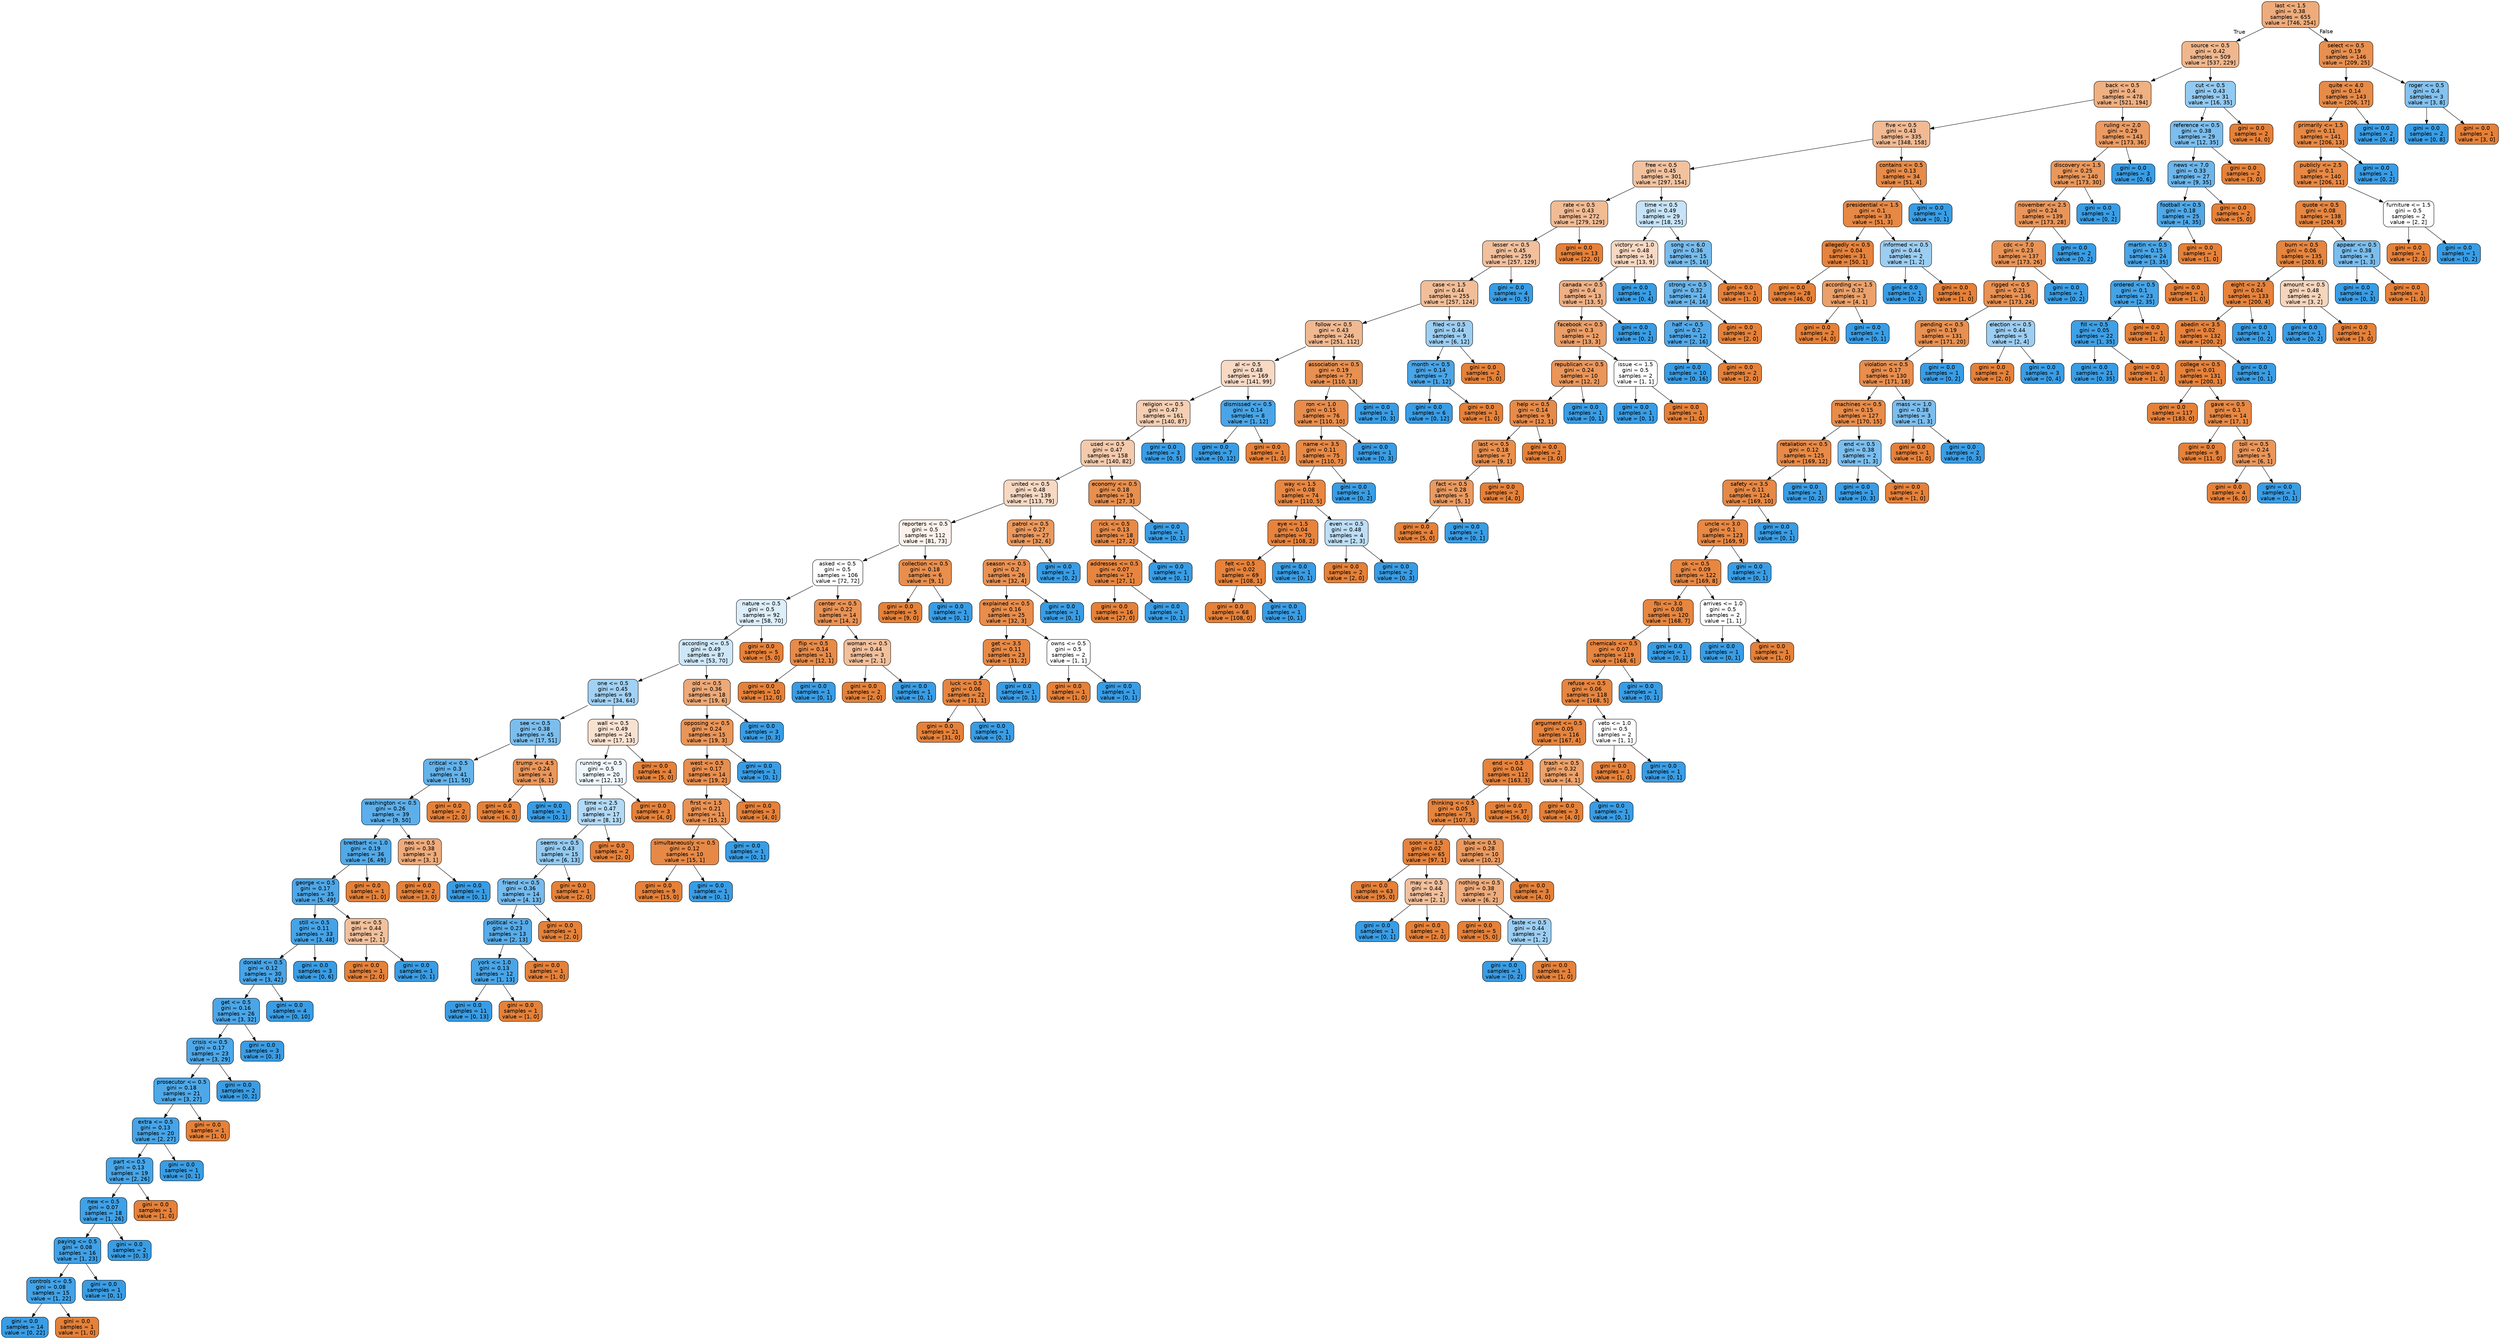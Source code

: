 digraph Tree {
node [shape=box, style="filled, rounded", color="black", fontname=helvetica] ;
edge [fontname=helvetica] ;
0 [label="last <= 1.5\ngini = 0.38\nsamples = 655\nvalue = [746, 254]", fillcolor="#e58139a8"] ;
1 [label="source <= 0.5\ngini = 0.42\nsamples = 509\nvalue = [537, 229]", fillcolor="#e5813992"] ;
0 -> 1 [labeldistance=2.5, labelangle=45, headlabel="True"] ;
2 [label="back <= 0.5\ngini = 0.4\nsamples = 478\nvalue = [521, 194]", fillcolor="#e58139a0"] ;
1 -> 2 ;
3 [label="five <= 0.5\ngini = 0.43\nsamples = 335\nvalue = [348, 158]", fillcolor="#e581398b"] ;
2 -> 3 ;
4 [label="free <= 0.5\ngini = 0.45\nsamples = 301\nvalue = [297, 154]", fillcolor="#e581397b"] ;
3 -> 4 ;
5 [label="rate <= 0.5\ngini = 0.43\nsamples = 272\nvalue = [279, 129]", fillcolor="#e5813989"] ;
4 -> 5 ;
6 [label="lesser <= 0.5\ngini = 0.45\nsamples = 259\nvalue = [257, 129]", fillcolor="#e581397f"] ;
5 -> 6 ;
7 [label="case <= 1.5\ngini = 0.44\nsamples = 255\nvalue = [257, 124]", fillcolor="#e5813984"] ;
6 -> 7 ;
8 [label="follow <= 0.5\ngini = 0.43\nsamples = 246\nvalue = [251, 112]", fillcolor="#e581398d"] ;
7 -> 8 ;
9 [label="al <= 0.5\ngini = 0.48\nsamples = 169\nvalue = [141, 99]", fillcolor="#e581394c"] ;
8 -> 9 ;
10 [label="religion <= 0.5\ngini = 0.47\nsamples = 161\nvalue = [140, 87]", fillcolor="#e5813961"] ;
9 -> 10 ;
11 [label="used <= 0.5\ngini = 0.47\nsamples = 158\nvalue = [140, 82]", fillcolor="#e581396a"] ;
10 -> 11 ;
12 [label="united <= 0.5\ngini = 0.48\nsamples = 139\nvalue = [113, 79]", fillcolor="#e581394d"] ;
11 -> 12 ;
13 [label="reporters <= 0.5\ngini = 0.5\nsamples = 112\nvalue = [81, 73]", fillcolor="#e5813919"] ;
12 -> 13 ;
14 [label="asked <= 0.5\ngini = 0.5\nsamples = 106\nvalue = [72, 72]", fillcolor="#e5813900"] ;
13 -> 14 ;
15 [label="nature <= 0.5\ngini = 0.5\nsamples = 92\nvalue = [58, 70]", fillcolor="#399de52c"] ;
14 -> 15 ;
16 [label="according <= 0.5\ngini = 0.49\nsamples = 87\nvalue = [53, 70]", fillcolor="#399de53e"] ;
15 -> 16 ;
17 [label="one <= 0.5\ngini = 0.45\nsamples = 69\nvalue = [34, 64]", fillcolor="#399de578"] ;
16 -> 17 ;
18 [label="see <= 0.5\ngini = 0.38\nsamples = 45\nvalue = [17, 51]", fillcolor="#399de5aa"] ;
17 -> 18 ;
19 [label="critical <= 0.5\ngini = 0.3\nsamples = 41\nvalue = [11, 50]", fillcolor="#399de5c7"] ;
18 -> 19 ;
20 [label="washington <= 0.5\ngini = 0.26\nsamples = 39\nvalue = [9, 50]", fillcolor="#399de5d1"] ;
19 -> 20 ;
21 [label="breitbart <= 1.0\ngini = 0.19\nsamples = 36\nvalue = [6, 49]", fillcolor="#399de5e0"] ;
20 -> 21 ;
22 [label="george <= 0.5\ngini = 0.17\nsamples = 35\nvalue = [5, 49]", fillcolor="#399de5e5"] ;
21 -> 22 ;
23 [label="still <= 0.5\ngini = 0.11\nsamples = 33\nvalue = [3, 48]", fillcolor="#399de5ef"] ;
22 -> 23 ;
24 [label="donald <= 0.5\ngini = 0.12\nsamples = 30\nvalue = [3, 42]", fillcolor="#399de5ed"] ;
23 -> 24 ;
25 [label="get <= 0.5\ngini = 0.16\nsamples = 26\nvalue = [3, 32]", fillcolor="#399de5e7"] ;
24 -> 25 ;
26 [label="crisis <= 0.5\ngini = 0.17\nsamples = 23\nvalue = [3, 29]", fillcolor="#399de5e5"] ;
25 -> 26 ;
27 [label="prosecutor <= 0.5\ngini = 0.18\nsamples = 21\nvalue = [3, 27]", fillcolor="#399de5e3"] ;
26 -> 27 ;
28 [label="extra <= 0.5\ngini = 0.13\nsamples = 20\nvalue = [2, 27]", fillcolor="#399de5ec"] ;
27 -> 28 ;
29 [label="part <= 0.5\ngini = 0.13\nsamples = 19\nvalue = [2, 26]", fillcolor="#399de5eb"] ;
28 -> 29 ;
30 [label="new <= 0.5\ngini = 0.07\nsamples = 18\nvalue = [1, 26]", fillcolor="#399de5f5"] ;
29 -> 30 ;
31 [label="paying <= 0.5\ngini = 0.08\nsamples = 16\nvalue = [1, 23]", fillcolor="#399de5f4"] ;
30 -> 31 ;
32 [label="controls <= 0.5\ngini = 0.08\nsamples = 15\nvalue = [1, 22]", fillcolor="#399de5f3"] ;
31 -> 32 ;
33 [label="gini = 0.0\nsamples = 14\nvalue = [0, 22]", fillcolor="#399de5ff"] ;
32 -> 33 ;
34 [label="gini = 0.0\nsamples = 1\nvalue = [1, 0]", fillcolor="#e58139ff"] ;
32 -> 34 ;
35 [label="gini = 0.0\nsamples = 1\nvalue = [0, 1]", fillcolor="#399de5ff"] ;
31 -> 35 ;
36 [label="gini = 0.0\nsamples = 2\nvalue = [0, 3]", fillcolor="#399de5ff"] ;
30 -> 36 ;
37 [label="gini = 0.0\nsamples = 1\nvalue = [1, 0]", fillcolor="#e58139ff"] ;
29 -> 37 ;
38 [label="gini = 0.0\nsamples = 1\nvalue = [0, 1]", fillcolor="#399de5ff"] ;
28 -> 38 ;
39 [label="gini = 0.0\nsamples = 1\nvalue = [1, 0]", fillcolor="#e58139ff"] ;
27 -> 39 ;
40 [label="gini = 0.0\nsamples = 2\nvalue = [0, 2]", fillcolor="#399de5ff"] ;
26 -> 40 ;
41 [label="gini = 0.0\nsamples = 3\nvalue = [0, 3]", fillcolor="#399de5ff"] ;
25 -> 41 ;
42 [label="gini = 0.0\nsamples = 4\nvalue = [0, 10]", fillcolor="#399de5ff"] ;
24 -> 42 ;
43 [label="gini = 0.0\nsamples = 3\nvalue = [0, 6]", fillcolor="#399de5ff"] ;
23 -> 43 ;
44 [label="war <= 0.5\ngini = 0.44\nsamples = 2\nvalue = [2, 1]", fillcolor="#e581397f"] ;
22 -> 44 ;
45 [label="gini = 0.0\nsamples = 1\nvalue = [2, 0]", fillcolor="#e58139ff"] ;
44 -> 45 ;
46 [label="gini = 0.0\nsamples = 1\nvalue = [0, 1]", fillcolor="#399de5ff"] ;
44 -> 46 ;
47 [label="gini = 0.0\nsamples = 1\nvalue = [1, 0]", fillcolor="#e58139ff"] ;
21 -> 47 ;
48 [label="neo <= 0.5\ngini = 0.38\nsamples = 3\nvalue = [3, 1]", fillcolor="#e58139aa"] ;
20 -> 48 ;
49 [label="gini = 0.0\nsamples = 2\nvalue = [3, 0]", fillcolor="#e58139ff"] ;
48 -> 49 ;
50 [label="gini = 0.0\nsamples = 1\nvalue = [0, 1]", fillcolor="#399de5ff"] ;
48 -> 50 ;
51 [label="gini = 0.0\nsamples = 2\nvalue = [2, 0]", fillcolor="#e58139ff"] ;
19 -> 51 ;
52 [label="trump <= 4.5\ngini = 0.24\nsamples = 4\nvalue = [6, 1]", fillcolor="#e58139d4"] ;
18 -> 52 ;
53 [label="gini = 0.0\nsamples = 3\nvalue = [6, 0]", fillcolor="#e58139ff"] ;
52 -> 53 ;
54 [label="gini = 0.0\nsamples = 1\nvalue = [0, 1]", fillcolor="#399de5ff"] ;
52 -> 54 ;
55 [label="wall <= 0.5\ngini = 0.49\nsamples = 24\nvalue = [17, 13]", fillcolor="#e581393c"] ;
17 -> 55 ;
56 [label="running <= 0.5\ngini = 0.5\nsamples = 20\nvalue = [12, 13]", fillcolor="#399de514"] ;
55 -> 56 ;
57 [label="time <= 2.5\ngini = 0.47\nsamples = 17\nvalue = [8, 13]", fillcolor="#399de562"] ;
56 -> 57 ;
58 [label="seems <= 0.5\ngini = 0.43\nsamples = 15\nvalue = [6, 13]", fillcolor="#399de589"] ;
57 -> 58 ;
59 [label="friend <= 0.5\ngini = 0.36\nsamples = 14\nvalue = [4, 13]", fillcolor="#399de5b1"] ;
58 -> 59 ;
60 [label="political <= 1.0\ngini = 0.23\nsamples = 13\nvalue = [2, 13]", fillcolor="#399de5d8"] ;
59 -> 60 ;
61 [label="york <= 1.0\ngini = 0.13\nsamples = 12\nvalue = [1, 13]", fillcolor="#399de5eb"] ;
60 -> 61 ;
62 [label="gini = 0.0\nsamples = 11\nvalue = [0, 13]", fillcolor="#399de5ff"] ;
61 -> 62 ;
63 [label="gini = 0.0\nsamples = 1\nvalue = [1, 0]", fillcolor="#e58139ff"] ;
61 -> 63 ;
64 [label="gini = 0.0\nsamples = 1\nvalue = [1, 0]", fillcolor="#e58139ff"] ;
60 -> 64 ;
65 [label="gini = 0.0\nsamples = 1\nvalue = [2, 0]", fillcolor="#e58139ff"] ;
59 -> 65 ;
66 [label="gini = 0.0\nsamples = 1\nvalue = [2, 0]", fillcolor="#e58139ff"] ;
58 -> 66 ;
67 [label="gini = 0.0\nsamples = 2\nvalue = [2, 0]", fillcolor="#e58139ff"] ;
57 -> 67 ;
68 [label="gini = 0.0\nsamples = 3\nvalue = [4, 0]", fillcolor="#e58139ff"] ;
56 -> 68 ;
69 [label="gini = 0.0\nsamples = 4\nvalue = [5, 0]", fillcolor="#e58139ff"] ;
55 -> 69 ;
70 [label="old <= 0.5\ngini = 0.36\nsamples = 18\nvalue = [19, 6]", fillcolor="#e58139ae"] ;
16 -> 70 ;
71 [label="opposing <= 0.5\ngini = 0.24\nsamples = 15\nvalue = [19, 3]", fillcolor="#e58139d7"] ;
70 -> 71 ;
72 [label="west <= 0.5\ngini = 0.17\nsamples = 14\nvalue = [19, 2]", fillcolor="#e58139e4"] ;
71 -> 72 ;
73 [label="first <= 1.5\ngini = 0.21\nsamples = 11\nvalue = [15, 2]", fillcolor="#e58139dd"] ;
72 -> 73 ;
74 [label="simultaneously <= 0.5\ngini = 0.12\nsamples = 10\nvalue = [15, 1]", fillcolor="#e58139ee"] ;
73 -> 74 ;
75 [label="gini = 0.0\nsamples = 9\nvalue = [15, 0]", fillcolor="#e58139ff"] ;
74 -> 75 ;
76 [label="gini = 0.0\nsamples = 1\nvalue = [0, 1]", fillcolor="#399de5ff"] ;
74 -> 76 ;
77 [label="gini = 0.0\nsamples = 1\nvalue = [0, 1]", fillcolor="#399de5ff"] ;
73 -> 77 ;
78 [label="gini = 0.0\nsamples = 3\nvalue = [4, 0]", fillcolor="#e58139ff"] ;
72 -> 78 ;
79 [label="gini = 0.0\nsamples = 1\nvalue = [0, 1]", fillcolor="#399de5ff"] ;
71 -> 79 ;
80 [label="gini = 0.0\nsamples = 3\nvalue = [0, 3]", fillcolor="#399de5ff"] ;
70 -> 80 ;
81 [label="gini = 0.0\nsamples = 5\nvalue = [5, 0]", fillcolor="#e58139ff"] ;
15 -> 81 ;
82 [label="center <= 0.5\ngini = 0.22\nsamples = 14\nvalue = [14, 2]", fillcolor="#e58139db"] ;
14 -> 82 ;
83 [label="flip <= 0.5\ngini = 0.14\nsamples = 11\nvalue = [12, 1]", fillcolor="#e58139ea"] ;
82 -> 83 ;
84 [label="gini = 0.0\nsamples = 10\nvalue = [12, 0]", fillcolor="#e58139ff"] ;
83 -> 84 ;
85 [label="gini = 0.0\nsamples = 1\nvalue = [0, 1]", fillcolor="#399de5ff"] ;
83 -> 85 ;
86 [label="woman <= 0.5\ngini = 0.44\nsamples = 3\nvalue = [2, 1]", fillcolor="#e581397f"] ;
82 -> 86 ;
87 [label="gini = 0.0\nsamples = 2\nvalue = [2, 0]", fillcolor="#e58139ff"] ;
86 -> 87 ;
88 [label="gini = 0.0\nsamples = 1\nvalue = [0, 1]", fillcolor="#399de5ff"] ;
86 -> 88 ;
89 [label="collection <= 0.5\ngini = 0.18\nsamples = 6\nvalue = [9, 1]", fillcolor="#e58139e3"] ;
13 -> 89 ;
90 [label="gini = 0.0\nsamples = 5\nvalue = [9, 0]", fillcolor="#e58139ff"] ;
89 -> 90 ;
91 [label="gini = 0.0\nsamples = 1\nvalue = [0, 1]", fillcolor="#399de5ff"] ;
89 -> 91 ;
92 [label="patrol <= 0.5\ngini = 0.27\nsamples = 27\nvalue = [32, 6]", fillcolor="#e58139cf"] ;
12 -> 92 ;
93 [label="season <= 0.5\ngini = 0.2\nsamples = 26\nvalue = [32, 4]", fillcolor="#e58139df"] ;
92 -> 93 ;
94 [label="explained <= 0.5\ngini = 0.16\nsamples = 25\nvalue = [32, 3]", fillcolor="#e58139e7"] ;
93 -> 94 ;
95 [label="get <= 3.5\ngini = 0.11\nsamples = 23\nvalue = [31, 2]", fillcolor="#e58139ef"] ;
94 -> 95 ;
96 [label="luck <= 0.5\ngini = 0.06\nsamples = 22\nvalue = [31, 1]", fillcolor="#e58139f7"] ;
95 -> 96 ;
97 [label="gini = 0.0\nsamples = 21\nvalue = [31, 0]", fillcolor="#e58139ff"] ;
96 -> 97 ;
98 [label="gini = 0.0\nsamples = 1\nvalue = [0, 1]", fillcolor="#399de5ff"] ;
96 -> 98 ;
99 [label="gini = 0.0\nsamples = 1\nvalue = [0, 1]", fillcolor="#399de5ff"] ;
95 -> 99 ;
100 [label="owns <= 0.5\ngini = 0.5\nsamples = 2\nvalue = [1, 1]", fillcolor="#e5813900"] ;
94 -> 100 ;
101 [label="gini = 0.0\nsamples = 1\nvalue = [1, 0]", fillcolor="#e58139ff"] ;
100 -> 101 ;
102 [label="gini = 0.0\nsamples = 1\nvalue = [0, 1]", fillcolor="#399de5ff"] ;
100 -> 102 ;
103 [label="gini = 0.0\nsamples = 1\nvalue = [0, 1]", fillcolor="#399de5ff"] ;
93 -> 103 ;
104 [label="gini = 0.0\nsamples = 1\nvalue = [0, 2]", fillcolor="#399de5ff"] ;
92 -> 104 ;
105 [label="economy <= 0.5\ngini = 0.18\nsamples = 19\nvalue = [27, 3]", fillcolor="#e58139e3"] ;
11 -> 105 ;
106 [label="rick <= 0.5\ngini = 0.13\nsamples = 18\nvalue = [27, 2]", fillcolor="#e58139ec"] ;
105 -> 106 ;
107 [label="addresses <= 0.5\ngini = 0.07\nsamples = 17\nvalue = [27, 1]", fillcolor="#e58139f6"] ;
106 -> 107 ;
108 [label="gini = 0.0\nsamples = 16\nvalue = [27, 0]", fillcolor="#e58139ff"] ;
107 -> 108 ;
109 [label="gini = 0.0\nsamples = 1\nvalue = [0, 1]", fillcolor="#399de5ff"] ;
107 -> 109 ;
110 [label="gini = 0.0\nsamples = 1\nvalue = [0, 1]", fillcolor="#399de5ff"] ;
106 -> 110 ;
111 [label="gini = 0.0\nsamples = 1\nvalue = [0, 1]", fillcolor="#399de5ff"] ;
105 -> 111 ;
112 [label="gini = 0.0\nsamples = 3\nvalue = [0, 5]", fillcolor="#399de5ff"] ;
10 -> 112 ;
113 [label="dismissed <= 0.5\ngini = 0.14\nsamples = 8\nvalue = [1, 12]", fillcolor="#399de5ea"] ;
9 -> 113 ;
114 [label="gini = 0.0\nsamples = 7\nvalue = [0, 12]", fillcolor="#399de5ff"] ;
113 -> 114 ;
115 [label="gini = 0.0\nsamples = 1\nvalue = [1, 0]", fillcolor="#e58139ff"] ;
113 -> 115 ;
116 [label="association <= 0.5\ngini = 0.19\nsamples = 77\nvalue = [110, 13]", fillcolor="#e58139e1"] ;
8 -> 116 ;
117 [label="ron <= 1.0\ngini = 0.15\nsamples = 76\nvalue = [110, 10]", fillcolor="#e58139e8"] ;
116 -> 117 ;
118 [label="name <= 3.5\ngini = 0.11\nsamples = 75\nvalue = [110, 7]", fillcolor="#e58139ef"] ;
117 -> 118 ;
119 [label="way <= 1.5\ngini = 0.08\nsamples = 74\nvalue = [110, 5]", fillcolor="#e58139f3"] ;
118 -> 119 ;
120 [label="eye <= 1.5\ngini = 0.04\nsamples = 70\nvalue = [108, 2]", fillcolor="#e58139fa"] ;
119 -> 120 ;
121 [label="felt <= 0.5\ngini = 0.02\nsamples = 69\nvalue = [108, 1]", fillcolor="#e58139fd"] ;
120 -> 121 ;
122 [label="gini = 0.0\nsamples = 68\nvalue = [108, 0]", fillcolor="#e58139ff"] ;
121 -> 122 ;
123 [label="gini = 0.0\nsamples = 1\nvalue = [0, 1]", fillcolor="#399de5ff"] ;
121 -> 123 ;
124 [label="gini = 0.0\nsamples = 1\nvalue = [0, 1]", fillcolor="#399de5ff"] ;
120 -> 124 ;
125 [label="even <= 0.5\ngini = 0.48\nsamples = 4\nvalue = [2, 3]", fillcolor="#399de555"] ;
119 -> 125 ;
126 [label="gini = 0.0\nsamples = 2\nvalue = [2, 0]", fillcolor="#e58139ff"] ;
125 -> 126 ;
127 [label="gini = 0.0\nsamples = 2\nvalue = [0, 3]", fillcolor="#399de5ff"] ;
125 -> 127 ;
128 [label="gini = 0.0\nsamples = 1\nvalue = [0, 2]", fillcolor="#399de5ff"] ;
118 -> 128 ;
129 [label="gini = 0.0\nsamples = 1\nvalue = [0, 3]", fillcolor="#399de5ff"] ;
117 -> 129 ;
130 [label="gini = 0.0\nsamples = 1\nvalue = [0, 3]", fillcolor="#399de5ff"] ;
116 -> 130 ;
131 [label="filed <= 0.5\ngini = 0.44\nsamples = 9\nvalue = [6, 12]", fillcolor="#399de57f"] ;
7 -> 131 ;
132 [label="month <= 0.5\ngini = 0.14\nsamples = 7\nvalue = [1, 12]", fillcolor="#399de5ea"] ;
131 -> 132 ;
133 [label="gini = 0.0\nsamples = 6\nvalue = [0, 12]", fillcolor="#399de5ff"] ;
132 -> 133 ;
134 [label="gini = 0.0\nsamples = 1\nvalue = [1, 0]", fillcolor="#e58139ff"] ;
132 -> 134 ;
135 [label="gini = 0.0\nsamples = 2\nvalue = [5, 0]", fillcolor="#e58139ff"] ;
131 -> 135 ;
136 [label="gini = 0.0\nsamples = 4\nvalue = [0, 5]", fillcolor="#399de5ff"] ;
6 -> 136 ;
137 [label="gini = 0.0\nsamples = 13\nvalue = [22, 0]", fillcolor="#e58139ff"] ;
5 -> 137 ;
138 [label="time <= 0.5\ngini = 0.49\nsamples = 29\nvalue = [18, 25]", fillcolor="#399de547"] ;
4 -> 138 ;
139 [label="victory <= 1.0\ngini = 0.48\nsamples = 14\nvalue = [13, 9]", fillcolor="#e581394e"] ;
138 -> 139 ;
140 [label="canada <= 0.5\ngini = 0.4\nsamples = 13\nvalue = [13, 5]", fillcolor="#e581399d"] ;
139 -> 140 ;
141 [label="facebook <= 0.5\ngini = 0.3\nsamples = 12\nvalue = [13, 3]", fillcolor="#e58139c4"] ;
140 -> 141 ;
142 [label="republican <= 0.5\ngini = 0.24\nsamples = 10\nvalue = [12, 2]", fillcolor="#e58139d4"] ;
141 -> 142 ;
143 [label="help <= 0.5\ngini = 0.14\nsamples = 9\nvalue = [12, 1]", fillcolor="#e58139ea"] ;
142 -> 143 ;
144 [label="last <= 0.5\ngini = 0.18\nsamples = 7\nvalue = [9, 1]", fillcolor="#e58139e3"] ;
143 -> 144 ;
145 [label="fact <= 0.5\ngini = 0.28\nsamples = 5\nvalue = [5, 1]", fillcolor="#e58139cc"] ;
144 -> 145 ;
146 [label="gini = 0.0\nsamples = 4\nvalue = [5, 0]", fillcolor="#e58139ff"] ;
145 -> 146 ;
147 [label="gini = 0.0\nsamples = 1\nvalue = [0, 1]", fillcolor="#399de5ff"] ;
145 -> 147 ;
148 [label="gini = 0.0\nsamples = 2\nvalue = [4, 0]", fillcolor="#e58139ff"] ;
144 -> 148 ;
149 [label="gini = 0.0\nsamples = 2\nvalue = [3, 0]", fillcolor="#e58139ff"] ;
143 -> 149 ;
150 [label="gini = 0.0\nsamples = 1\nvalue = [0, 1]", fillcolor="#399de5ff"] ;
142 -> 150 ;
151 [label="issue <= 1.5\ngini = 0.5\nsamples = 2\nvalue = [1, 1]", fillcolor="#e5813900"] ;
141 -> 151 ;
152 [label="gini = 0.0\nsamples = 1\nvalue = [0, 1]", fillcolor="#399de5ff"] ;
151 -> 152 ;
153 [label="gini = 0.0\nsamples = 1\nvalue = [1, 0]", fillcolor="#e58139ff"] ;
151 -> 153 ;
154 [label="gini = 0.0\nsamples = 1\nvalue = [0, 2]", fillcolor="#399de5ff"] ;
140 -> 154 ;
155 [label="gini = 0.0\nsamples = 1\nvalue = [0, 4]", fillcolor="#399de5ff"] ;
139 -> 155 ;
156 [label="song <= 6.0\ngini = 0.36\nsamples = 15\nvalue = [5, 16]", fillcolor="#399de5af"] ;
138 -> 156 ;
157 [label="strong <= 0.5\ngini = 0.32\nsamples = 14\nvalue = [4, 16]", fillcolor="#399de5bf"] ;
156 -> 157 ;
158 [label="half <= 0.5\ngini = 0.2\nsamples = 12\nvalue = [2, 16]", fillcolor="#399de5df"] ;
157 -> 158 ;
159 [label="gini = 0.0\nsamples = 10\nvalue = [0, 16]", fillcolor="#399de5ff"] ;
158 -> 159 ;
160 [label="gini = 0.0\nsamples = 2\nvalue = [2, 0]", fillcolor="#e58139ff"] ;
158 -> 160 ;
161 [label="gini = 0.0\nsamples = 2\nvalue = [2, 0]", fillcolor="#e58139ff"] ;
157 -> 161 ;
162 [label="gini = 0.0\nsamples = 1\nvalue = [1, 0]", fillcolor="#e58139ff"] ;
156 -> 162 ;
163 [label="contains <= 0.5\ngini = 0.13\nsamples = 34\nvalue = [51, 4]", fillcolor="#e58139eb"] ;
3 -> 163 ;
164 [label="presidential <= 1.5\ngini = 0.1\nsamples = 33\nvalue = [51, 3]", fillcolor="#e58139f0"] ;
163 -> 164 ;
165 [label="allegedly <= 0.5\ngini = 0.04\nsamples = 31\nvalue = [50, 1]", fillcolor="#e58139fa"] ;
164 -> 165 ;
166 [label="gini = 0.0\nsamples = 28\nvalue = [46, 0]", fillcolor="#e58139ff"] ;
165 -> 166 ;
167 [label="according <= 1.5\ngini = 0.32\nsamples = 3\nvalue = [4, 1]", fillcolor="#e58139bf"] ;
165 -> 167 ;
168 [label="gini = 0.0\nsamples = 2\nvalue = [4, 0]", fillcolor="#e58139ff"] ;
167 -> 168 ;
169 [label="gini = 0.0\nsamples = 1\nvalue = [0, 1]", fillcolor="#399de5ff"] ;
167 -> 169 ;
170 [label="informed <= 0.5\ngini = 0.44\nsamples = 2\nvalue = [1, 2]", fillcolor="#399de57f"] ;
164 -> 170 ;
171 [label="gini = 0.0\nsamples = 1\nvalue = [0, 2]", fillcolor="#399de5ff"] ;
170 -> 171 ;
172 [label="gini = 0.0\nsamples = 1\nvalue = [1, 0]", fillcolor="#e58139ff"] ;
170 -> 172 ;
173 [label="gini = 0.0\nsamples = 1\nvalue = [0, 1]", fillcolor="#399de5ff"] ;
163 -> 173 ;
174 [label="ruling <= 2.0\ngini = 0.29\nsamples = 143\nvalue = [173, 36]", fillcolor="#e58139ca"] ;
2 -> 174 ;
175 [label="discovery <= 1.5\ngini = 0.25\nsamples = 140\nvalue = [173, 30]", fillcolor="#e58139d3"] ;
174 -> 175 ;
176 [label="november <= 2.5\ngini = 0.24\nsamples = 139\nvalue = [173, 28]", fillcolor="#e58139d6"] ;
175 -> 176 ;
177 [label="cdc <= 7.0\ngini = 0.23\nsamples = 137\nvalue = [173, 26]", fillcolor="#e58139d9"] ;
176 -> 177 ;
178 [label="rigged <= 0.5\ngini = 0.21\nsamples = 136\nvalue = [173, 24]", fillcolor="#e58139dc"] ;
177 -> 178 ;
179 [label="pending <= 0.5\ngini = 0.19\nsamples = 131\nvalue = [171, 20]", fillcolor="#e58139e1"] ;
178 -> 179 ;
180 [label="violation <= 0.5\ngini = 0.17\nsamples = 130\nvalue = [171, 18]", fillcolor="#e58139e4"] ;
179 -> 180 ;
181 [label="machines <= 0.5\ngini = 0.15\nsamples = 127\nvalue = [170, 15]", fillcolor="#e58139e9"] ;
180 -> 181 ;
182 [label="retaliation <= 0.5\ngini = 0.12\nsamples = 125\nvalue = [169, 12]", fillcolor="#e58139ed"] ;
181 -> 182 ;
183 [label="safety <= 3.5\ngini = 0.11\nsamples = 124\nvalue = [169, 10]", fillcolor="#e58139f0"] ;
182 -> 183 ;
184 [label="uncle <= 3.0\ngini = 0.1\nsamples = 123\nvalue = [169, 9]", fillcolor="#e58139f1"] ;
183 -> 184 ;
185 [label="ok <= 0.5\ngini = 0.09\nsamples = 122\nvalue = [169, 8]", fillcolor="#e58139f3"] ;
184 -> 185 ;
186 [label="fbi <= 3.0\ngini = 0.08\nsamples = 120\nvalue = [168, 7]", fillcolor="#e58139f4"] ;
185 -> 186 ;
187 [label="chemicals <= 0.5\ngini = 0.07\nsamples = 119\nvalue = [168, 6]", fillcolor="#e58139f6"] ;
186 -> 187 ;
188 [label="refuse <= 0.5\ngini = 0.06\nsamples = 118\nvalue = [168, 5]", fillcolor="#e58139f7"] ;
187 -> 188 ;
189 [label="argument <= 0.5\ngini = 0.05\nsamples = 116\nvalue = [167, 4]", fillcolor="#e58139f9"] ;
188 -> 189 ;
190 [label="end <= 0.5\ngini = 0.04\nsamples = 112\nvalue = [163, 3]", fillcolor="#e58139fa"] ;
189 -> 190 ;
191 [label="thinking <= 0.5\ngini = 0.05\nsamples = 75\nvalue = [107, 3]", fillcolor="#e58139f8"] ;
190 -> 191 ;
192 [label="soon <= 1.5\ngini = 0.02\nsamples = 65\nvalue = [97, 1]", fillcolor="#e58139fc"] ;
191 -> 192 ;
193 [label="gini = 0.0\nsamples = 63\nvalue = [95, 0]", fillcolor="#e58139ff"] ;
192 -> 193 ;
194 [label="may <= 0.5\ngini = 0.44\nsamples = 2\nvalue = [2, 1]", fillcolor="#e581397f"] ;
192 -> 194 ;
195 [label="gini = 0.0\nsamples = 1\nvalue = [0, 1]", fillcolor="#399de5ff"] ;
194 -> 195 ;
196 [label="gini = 0.0\nsamples = 1\nvalue = [2, 0]", fillcolor="#e58139ff"] ;
194 -> 196 ;
197 [label="blue <= 0.5\ngini = 0.28\nsamples = 10\nvalue = [10, 2]", fillcolor="#e58139cc"] ;
191 -> 197 ;
198 [label="nothing <= 0.5\ngini = 0.38\nsamples = 7\nvalue = [6, 2]", fillcolor="#e58139aa"] ;
197 -> 198 ;
199 [label="gini = 0.0\nsamples = 5\nvalue = [5, 0]", fillcolor="#e58139ff"] ;
198 -> 199 ;
200 [label="taste <= 0.5\ngini = 0.44\nsamples = 2\nvalue = [1, 2]", fillcolor="#399de57f"] ;
198 -> 200 ;
201 [label="gini = 0.0\nsamples = 1\nvalue = [0, 2]", fillcolor="#399de5ff"] ;
200 -> 201 ;
202 [label="gini = 0.0\nsamples = 1\nvalue = [1, 0]", fillcolor="#e58139ff"] ;
200 -> 202 ;
203 [label="gini = 0.0\nsamples = 3\nvalue = [4, 0]", fillcolor="#e58139ff"] ;
197 -> 203 ;
204 [label="gini = 0.0\nsamples = 37\nvalue = [56, 0]", fillcolor="#e58139ff"] ;
190 -> 204 ;
205 [label="trash <= 0.5\ngini = 0.32\nsamples = 4\nvalue = [4, 1]", fillcolor="#e58139bf"] ;
189 -> 205 ;
206 [label="gini = 0.0\nsamples = 3\nvalue = [4, 0]", fillcolor="#e58139ff"] ;
205 -> 206 ;
207 [label="gini = 0.0\nsamples = 1\nvalue = [0, 1]", fillcolor="#399de5ff"] ;
205 -> 207 ;
208 [label="veto <= 1.0\ngini = 0.5\nsamples = 2\nvalue = [1, 1]", fillcolor="#e5813900"] ;
188 -> 208 ;
209 [label="gini = 0.0\nsamples = 1\nvalue = [1, 0]", fillcolor="#e58139ff"] ;
208 -> 209 ;
210 [label="gini = 0.0\nsamples = 1\nvalue = [0, 1]", fillcolor="#399de5ff"] ;
208 -> 210 ;
211 [label="gini = 0.0\nsamples = 1\nvalue = [0, 1]", fillcolor="#399de5ff"] ;
187 -> 211 ;
212 [label="gini = 0.0\nsamples = 1\nvalue = [0, 1]", fillcolor="#399de5ff"] ;
186 -> 212 ;
213 [label="arrives <= 1.0\ngini = 0.5\nsamples = 2\nvalue = [1, 1]", fillcolor="#e5813900"] ;
185 -> 213 ;
214 [label="gini = 0.0\nsamples = 1\nvalue = [0, 1]", fillcolor="#399de5ff"] ;
213 -> 214 ;
215 [label="gini = 0.0\nsamples = 1\nvalue = [1, 0]", fillcolor="#e58139ff"] ;
213 -> 215 ;
216 [label="gini = 0.0\nsamples = 1\nvalue = [0, 1]", fillcolor="#399de5ff"] ;
184 -> 216 ;
217 [label="gini = 0.0\nsamples = 1\nvalue = [0, 1]", fillcolor="#399de5ff"] ;
183 -> 217 ;
218 [label="gini = 0.0\nsamples = 1\nvalue = [0, 2]", fillcolor="#399de5ff"] ;
182 -> 218 ;
219 [label="end <= 0.5\ngini = 0.38\nsamples = 2\nvalue = [1, 3]", fillcolor="#399de5aa"] ;
181 -> 219 ;
220 [label="gini = 0.0\nsamples = 1\nvalue = [0, 3]", fillcolor="#399de5ff"] ;
219 -> 220 ;
221 [label="gini = 0.0\nsamples = 1\nvalue = [1, 0]", fillcolor="#e58139ff"] ;
219 -> 221 ;
222 [label="mass <= 1.0\ngini = 0.38\nsamples = 3\nvalue = [1, 3]", fillcolor="#399de5aa"] ;
180 -> 222 ;
223 [label="gini = 0.0\nsamples = 1\nvalue = [1, 0]", fillcolor="#e58139ff"] ;
222 -> 223 ;
224 [label="gini = 0.0\nsamples = 2\nvalue = [0, 3]", fillcolor="#399de5ff"] ;
222 -> 224 ;
225 [label="gini = 0.0\nsamples = 1\nvalue = [0, 2]", fillcolor="#399de5ff"] ;
179 -> 225 ;
226 [label="election <= 0.5\ngini = 0.44\nsamples = 5\nvalue = [2, 4]", fillcolor="#399de57f"] ;
178 -> 226 ;
227 [label="gini = 0.0\nsamples = 2\nvalue = [2, 0]", fillcolor="#e58139ff"] ;
226 -> 227 ;
228 [label="gini = 0.0\nsamples = 3\nvalue = [0, 4]", fillcolor="#399de5ff"] ;
226 -> 228 ;
229 [label="gini = 0.0\nsamples = 1\nvalue = [0, 2]", fillcolor="#399de5ff"] ;
177 -> 229 ;
230 [label="gini = 0.0\nsamples = 2\nvalue = [0, 2]", fillcolor="#399de5ff"] ;
176 -> 230 ;
231 [label="gini = 0.0\nsamples = 1\nvalue = [0, 2]", fillcolor="#399de5ff"] ;
175 -> 231 ;
232 [label="gini = 0.0\nsamples = 3\nvalue = [0, 6]", fillcolor="#399de5ff"] ;
174 -> 232 ;
233 [label="cut <= 0.5\ngini = 0.43\nsamples = 31\nvalue = [16, 35]", fillcolor="#399de58a"] ;
1 -> 233 ;
234 [label="reference <= 0.5\ngini = 0.38\nsamples = 29\nvalue = [12, 35]", fillcolor="#399de5a8"] ;
233 -> 234 ;
235 [label="news <= 7.0\ngini = 0.33\nsamples = 27\nvalue = [9, 35]", fillcolor="#399de5bd"] ;
234 -> 235 ;
236 [label="football <= 0.5\ngini = 0.18\nsamples = 25\nvalue = [4, 35]", fillcolor="#399de5e2"] ;
235 -> 236 ;
237 [label="martin <= 0.5\ngini = 0.15\nsamples = 24\nvalue = [3, 35]", fillcolor="#399de5e9"] ;
236 -> 237 ;
238 [label="ordered <= 0.5\ngini = 0.1\nsamples = 23\nvalue = [2, 35]", fillcolor="#399de5f0"] ;
237 -> 238 ;
239 [label="fill <= 0.5\ngini = 0.05\nsamples = 22\nvalue = [1, 35]", fillcolor="#399de5f8"] ;
238 -> 239 ;
240 [label="gini = 0.0\nsamples = 21\nvalue = [0, 35]", fillcolor="#399de5ff"] ;
239 -> 240 ;
241 [label="gini = 0.0\nsamples = 1\nvalue = [1, 0]", fillcolor="#e58139ff"] ;
239 -> 241 ;
242 [label="gini = 0.0\nsamples = 1\nvalue = [1, 0]", fillcolor="#e58139ff"] ;
238 -> 242 ;
243 [label="gini = 0.0\nsamples = 1\nvalue = [1, 0]", fillcolor="#e58139ff"] ;
237 -> 243 ;
244 [label="gini = 0.0\nsamples = 1\nvalue = [1, 0]", fillcolor="#e58139ff"] ;
236 -> 244 ;
245 [label="gini = 0.0\nsamples = 2\nvalue = [5, 0]", fillcolor="#e58139ff"] ;
235 -> 245 ;
246 [label="gini = 0.0\nsamples = 2\nvalue = [3, 0]", fillcolor="#e58139ff"] ;
234 -> 246 ;
247 [label="gini = 0.0\nsamples = 2\nvalue = [4, 0]", fillcolor="#e58139ff"] ;
233 -> 247 ;
248 [label="select <= 0.5\ngini = 0.19\nsamples = 146\nvalue = [209, 25]", fillcolor="#e58139e0"] ;
0 -> 248 [labeldistance=2.5, labelangle=-45, headlabel="False"] ;
249 [label="quite <= 4.0\ngini = 0.14\nsamples = 143\nvalue = [206, 17]", fillcolor="#e58139ea"] ;
248 -> 249 ;
250 [label="primarily <= 1.5\ngini = 0.11\nsamples = 141\nvalue = [206, 13]", fillcolor="#e58139ef"] ;
249 -> 250 ;
251 [label="publicly <= 2.5\ngini = 0.1\nsamples = 140\nvalue = [206, 11]", fillcolor="#e58139f1"] ;
250 -> 251 ;
252 [label="quote <= 0.5\ngini = 0.08\nsamples = 138\nvalue = [204, 9]", fillcolor="#e58139f4"] ;
251 -> 252 ;
253 [label="burn <= 0.5\ngini = 0.06\nsamples = 135\nvalue = [203, 6]", fillcolor="#e58139f7"] ;
252 -> 253 ;
254 [label="eight <= 2.5\ngini = 0.04\nsamples = 133\nvalue = [200, 4]", fillcolor="#e58139fa"] ;
253 -> 254 ;
255 [label="abedin <= 3.5\ngini = 0.02\nsamples = 132\nvalue = [200, 2]", fillcolor="#e58139fc"] ;
254 -> 255 ;
256 [label="college <= 0.5\ngini = 0.01\nsamples = 131\nvalue = [200, 1]", fillcolor="#e58139fe"] ;
255 -> 256 ;
257 [label="gini = 0.0\nsamples = 117\nvalue = [183, 0]", fillcolor="#e58139ff"] ;
256 -> 257 ;
258 [label="gave <= 0.5\ngini = 0.1\nsamples = 14\nvalue = [17, 1]", fillcolor="#e58139f0"] ;
256 -> 258 ;
259 [label="gini = 0.0\nsamples = 9\nvalue = [11, 0]", fillcolor="#e58139ff"] ;
258 -> 259 ;
260 [label="toll <= 0.5\ngini = 0.24\nsamples = 5\nvalue = [6, 1]", fillcolor="#e58139d4"] ;
258 -> 260 ;
261 [label="gini = 0.0\nsamples = 4\nvalue = [6, 0]", fillcolor="#e58139ff"] ;
260 -> 261 ;
262 [label="gini = 0.0\nsamples = 1\nvalue = [0, 1]", fillcolor="#399de5ff"] ;
260 -> 262 ;
263 [label="gini = 0.0\nsamples = 1\nvalue = [0, 1]", fillcolor="#399de5ff"] ;
255 -> 263 ;
264 [label="gini = 0.0\nsamples = 1\nvalue = [0, 2]", fillcolor="#399de5ff"] ;
254 -> 264 ;
265 [label="amount <= 0.5\ngini = 0.48\nsamples = 2\nvalue = [3, 2]", fillcolor="#e5813955"] ;
253 -> 265 ;
266 [label="gini = 0.0\nsamples = 1\nvalue = [0, 2]", fillcolor="#399de5ff"] ;
265 -> 266 ;
267 [label="gini = 0.0\nsamples = 1\nvalue = [3, 0]", fillcolor="#e58139ff"] ;
265 -> 267 ;
268 [label="appear <= 0.5\ngini = 0.38\nsamples = 3\nvalue = [1, 3]", fillcolor="#399de5aa"] ;
252 -> 268 ;
269 [label="gini = 0.0\nsamples = 2\nvalue = [0, 3]", fillcolor="#399de5ff"] ;
268 -> 269 ;
270 [label="gini = 0.0\nsamples = 1\nvalue = [1, 0]", fillcolor="#e58139ff"] ;
268 -> 270 ;
271 [label="furniture <= 1.5\ngini = 0.5\nsamples = 2\nvalue = [2, 2]", fillcolor="#e5813900"] ;
251 -> 271 ;
272 [label="gini = 0.0\nsamples = 1\nvalue = [2, 0]", fillcolor="#e58139ff"] ;
271 -> 272 ;
273 [label="gini = 0.0\nsamples = 1\nvalue = [0, 2]", fillcolor="#399de5ff"] ;
271 -> 273 ;
274 [label="gini = 0.0\nsamples = 1\nvalue = [0, 2]", fillcolor="#399de5ff"] ;
250 -> 274 ;
275 [label="gini = 0.0\nsamples = 2\nvalue = [0, 4]", fillcolor="#399de5ff"] ;
249 -> 275 ;
276 [label="roger <= 0.5\ngini = 0.4\nsamples = 3\nvalue = [3, 8]", fillcolor="#399de59f"] ;
248 -> 276 ;
277 [label="gini = 0.0\nsamples = 2\nvalue = [0, 8]", fillcolor="#399de5ff"] ;
276 -> 277 ;
278 [label="gini = 0.0\nsamples = 1\nvalue = [3, 0]", fillcolor="#e58139ff"] ;
276 -> 278 ;
}